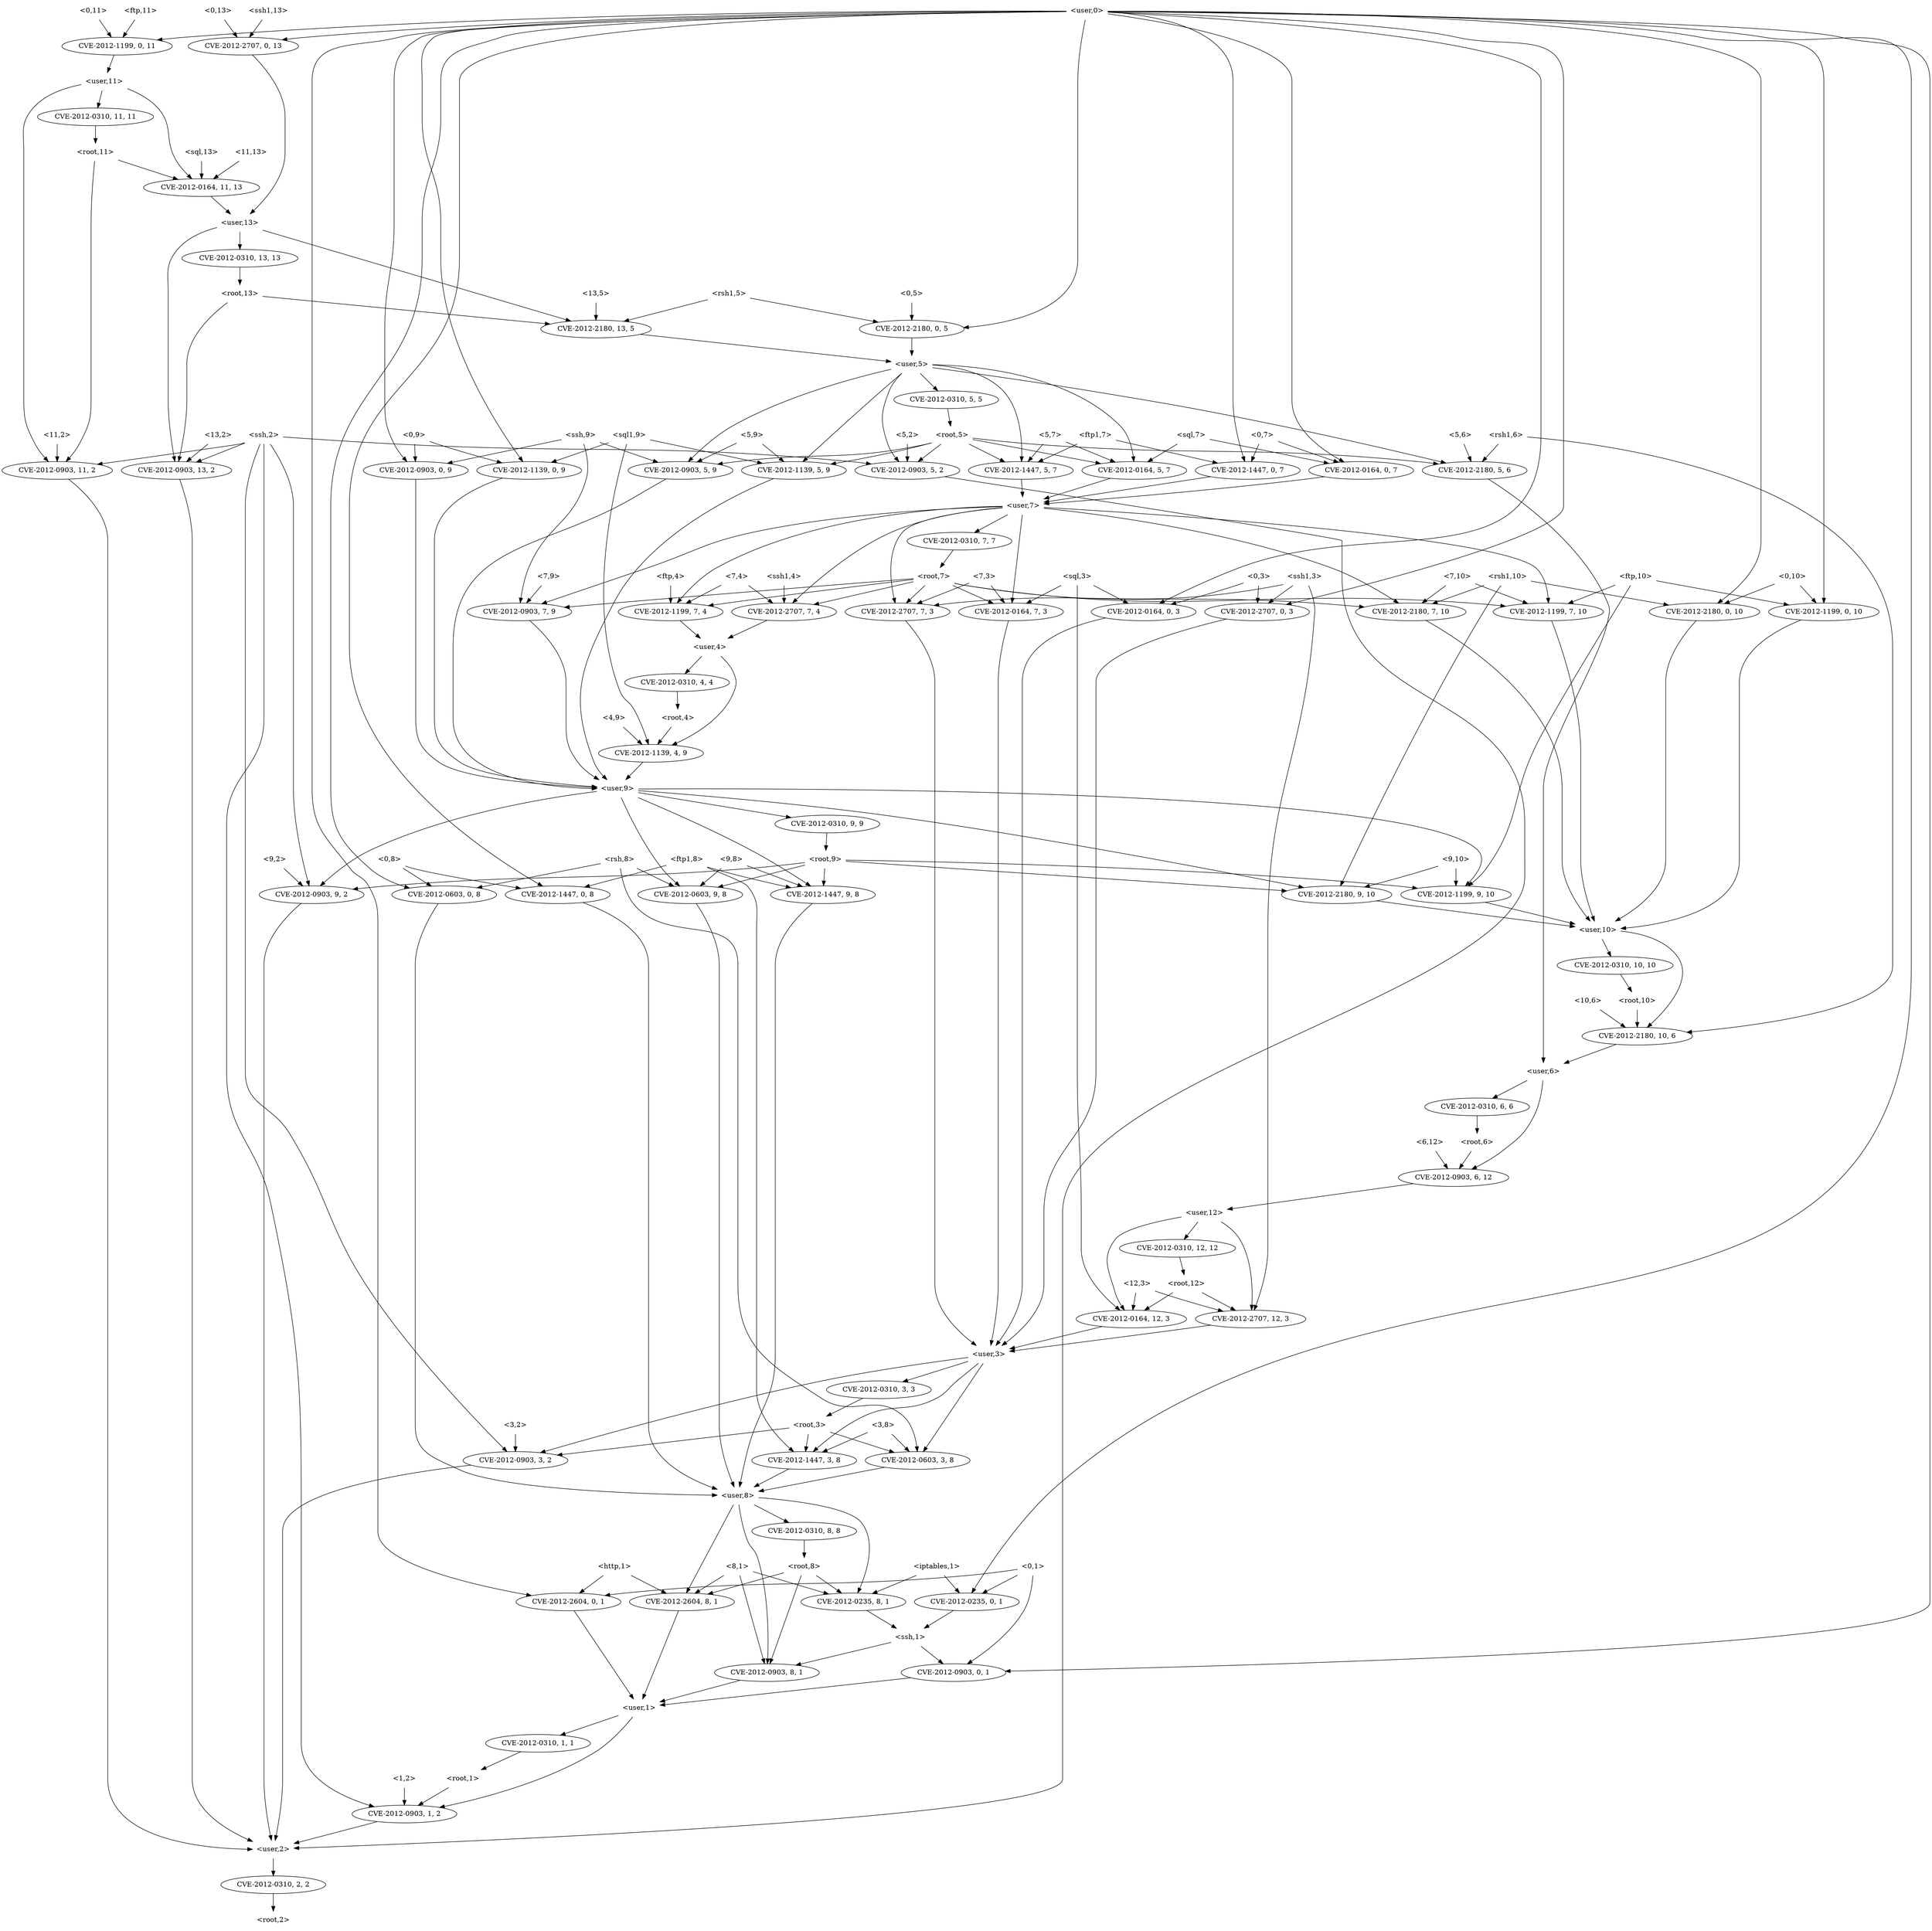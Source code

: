 strict digraph {
	graph [bb="0,0,3357,3924"];
	node [label="\N"];
	"<8,1>"	 [height=0.5,
		pos="984,738",
		shape=plaintext,
		width=0.75];
	"<v_iptables,8,1>"	 [height=0.5,
		label=<CVE-2012-0235, 8, 1>,
		pos="590,666",
		width=2.4499];
	"<8,1>" -> "<v_iptables,8,1>"	 [pos="e,654.19,678.4 956.92,732.19 897.32,721.6 753.06,695.97 664.21,680.18"];
	"<v_ssh,8,1>"	 [height=0.5,
		label=<CVE-2012-0903, 8, 1>,
		pos="747,522",
		width=2.4499];
	"<8,1>" -> "<v_ssh,8,1>"	 [pos="e,791.9,537.67 983.19,719.91 981.49,700.65 976.21,669.25 960,648 919.65,595.11 849.97,560.41 801.33,541.29"];
	"<v_http,8,1>"	 [height=0.5,
		label=<CVE-2012-2604, 8, 1>,
		pos="863,666",
		width=2.4499];
	"<8,1>" -> "<v_http,8,1>"	 [pos="e,890.9,683.14 956.85,721.29 939.96,711.52 918.03,698.84 899.62,688.19"];
	"<ssh,1>"	 [height=0.5,
		pos="522,594",
		shape=plaintext,
		width=0.84028];
	"<v_iptables,8,1>" -> "<ssh,1>"	 [pos="e,538.78,612.28 573.54,648.05 565.23,639.5 554.99,628.96 545.83,619.54"];
	"<user,1>"	 [height=0.5,
		pos="882,450",
		shape=plaintext,
		width=0.91667];
	"<v_ssh,8,1>" -> "<user,1>"	 [pos="e,849.13,468.04 777.63,505.12 796.12,495.53 819.92,483.19 840.13,472.71"];
	"<v_http,8,1>" -> "<user,1>"	 [pos="e,880.47,468.23 864.52,647.85 867.81,610.83 875.59,523.18 879.57,478.39"];
	"<v_ssh,7,9>"	 [height=0.5,
		label=<CVE-2012-0903, 7, 9>,
		pos="453,2682",
		width=2.4499];
	"<user,9>"	 [height=0.5,
		pos="464,2322",
		shape=plaintext,
		width=0.91667];
	"<v_ssh,7,9>" -> "<user,9>"	 [pos="e,462.62,2340 453.79,2664 454.96,2637.3 457,2584.1 457,2539 457,2539 457,2539 457,2465 457,2424.9 459.81,2378.6 461.87,2350.1"];
	"<v_ftp,9,10>"	 [height=0.5,
		label=<CVE-2012-1199, 9, 10>,
		pos="1544,2106",
		width=2.5686];
	"<user,9>" -> "<v_ftp,9,10>"	 [pos="e,1489.8,2120.7 497.28,2315.7 598.04,2299.5 908.59,2248.7 1164,2196 1275.6,2173 1404.6,2141.8 1480,2123.1"];
	"<v_ssh,9,2>"	 [height=0.5,
		label=<CVE-2012-0903, 9, 2>,
		pos="185,2106",
		width=2.4499];
	"<user,9>" -> "<v_ssh,9,2>"	 [pos="e,206.69,2123.6 441.64,2303.8 391.7,2265.5 271.1,2173 214.83,2129.9"];
	"<v_rsh,9,8>"	 [height=0.5,
		label=<CVE-2012-0603, 9, 8>,
		pos="560,2106",
		width=2.4499];
	"<user,9>" -> "<v_rsh,9,8>"	 [pos="e,552.4,2123.9 471.69,2303.8 488.45,2266.5 528.32,2177.6 548.24,2133.2"];
	"<v_ftp1,9,8>"	 [height=0.5,
		label=<CVE-2012-1447, 9, 8>,
		pos="755,2106",
		width=2.4499];
	"<user,9>" -> "<v_ftp1,9,8>"	 [pos="e,754.39,2124 497.05,2317.6 554.69,2310.9 670.31,2294.6 700,2268 738.65,2233.3 750.16,2170.3 753.57,2134.3"];
	"<v_rsh1,9,10>"	 [height=0.5,
		label=<CVE-2012-2180, 9, 10>,
		pos="1748,2106",
		width=2.5686];
	"<user,9>" -> "<v_rsh1,9,10>"	 [pos="e,1740.8,2124.2 497.01,2321.2 670.06,2321.6 1472.7,2316.7 1683,2196 1707.6,2181.9 1725.6,2154.2 1736.3,2133.4"];
	"<v_root,9,9>"	 [height=0.5,
		label=<CVE-2012-0310, 9, 9>,
		pos="603,2250",
		width=2.4499];
	"<user,9>" -> "<v_root,9,9>"	 [pos="e,571.41,2266.9 497.29,2304.2 516.8,2294.4 541.57,2281.9 562.24,2271.5"];
	"<11,13>"	 [height=0.5,
		pos="2375,3618",
		shape=plaintext,
		width=0.88889];
	"<v_sql,11,13>"	 [height=0.5,
		label=<CVE-2012-0164, 11, 13>,
		pos="2436,3546",
		width=2.7013];
	"<11,13>" -> "<v_sql,11,13>"	 [pos="e,2421.1,3564.1 2390.1,3599.7 2397.4,3591.3 2406.3,3581.1 2414.3,3571.9"];
	"<user,13>"	 [height=0.5,
		pos="2398,3474",
		shape=plaintext,
		width=1.0069];
	"<v_sql,11,13>" -> "<user,13>"	 [pos="e,2407.4,3492.3 2426.8,3528.1 2422.4,3520 2417.1,3510.2 2412.2,3501.2"];
	"<v_root,3,3>"	 [height=0.5,
		label=<CVE-2012-0310, 3, 3>,
		pos="1452,1098",
		width=2.4499];
	"<root,3>"	 [height=0.5,
		pos="1419,1026",
		shape=plaintext,
		width=0.89583];
	"<v_root,3,3>" -> "<root,3>"	 [pos="e,1427.1,1044.3 1444,1080.1 1440.3,1072.1 1435.7,1062.4 1431.5,1053.5"];
	"<v_ftp1,3,8>"	 [height=0.5,
		label=<CVE-2012-1447, 3, 8>,
		pos="1194,954",
		width=2.4499];
	"<root,3>" -> "<v_ftp1,3,8>"	 [pos="e,1240.4,969.45 1386.3,1014.8 1350.7,1003.7 1293.1,985.82 1250.2,972.48"];
	"<v_rsh,3,8>"	 [height=0.5,
		label=<CVE-2012-0603, 3, 8>,
		pos="1389,954",
		width=2.4499];
	"<root,3>" -> "<v_rsh,3,8>"	 [pos="e,1396.3,972.1 1411.6,1007.7 1408.2,999.81 1404.1,990.3 1400.4,981.55"];
	"<v_ssh,3,2>"	 [height=0.5,
		label=<CVE-2012-0903, 3, 2>,
		pos="3010,954",
		width=2.4499];
	"<root,3>" -> "<v_ssh,3,2>"	 [pos="e,2924.8,958.75 1451.5,1023.6 1641,1015.2 2605.5,972.8 2914.6,959.2"];
	"<ftp,11>"	 [height=0.5,
		pos="2792,3906",
		shape=plaintext,
		width=0.89583];
	"<v_ftp,0,11>"	 [height=0.5,
		label=<CVE-2012-1199, 0, 11>,
		pos="2753,3834",
		width=2.5686];
	"<ftp,11>" -> "<v_ftp,0,11>"	 [pos="e,2762.5,3852.1 2782.4,3887.7 2777.9,3879.6 2772.4,3869.9 2767.5,3861"];
	"<user,11>"	 [height=0.5,
		pos="2753,3762",
		shape=plaintext,
		width=1.0069];
	"<v_ftp,0,11>" -> "<user,11>"	 [pos="e,2753,3780.1 2753,3815.7 2753,3808 2753,3798.7 2753,3790.1"];
	"<ssh,1>" -> "<v_ssh,8,1>"	 [pos="e,700.77,537.38 552.34,583.56 587.81,572.53 647.22,554.04 691.1,540.39"];
	"<v_ssh,0,1>"	 [height=0.5,
		label=<CVE-2012-0903, 0, 1>,
		pos="236,522",
		width=2.4499];
	"<ssh,1>" -> "<v_ssh,0,1>"	 [pos="e,290.07,536.24 491.66,585.58 446.25,574.46 359.54,553.24 299.79,538.61"];
	"<root,1>"	 [height=0.5,
		pos="2253,306",
		shape=plaintext,
		width=0.89583];
	"<v_ssh,1,2>"	 [height=0.5,
		label=<CVE-2012-0903, 1, 2>,
		pos="2314,234",
		width=2.4499];
	"<root,1>" -> "<v_ssh,1,2>"	 [pos="e,2299.1,252.1 2268.1,287.7 2275.4,279.3 2284.3,269.07 2292.3,259.86"];
	"<user,2>"	 [height=0.5,
		pos="2903,162",
		shape=plaintext,
		width=0.91667];
	"<v_ssh,1,2>" -> "<user,2>"	 [pos="e,2869.7,166.96 2388,224.21 2512.4,209.42 2759.8,180.02 2859.7,168.15"];
	"<user,10>"	 [height=0.5,
		pos="1907,2034",
		shape=plaintext,
		width=1.0069];
	"<v_ftp,9,10>" -> "<user,10>"	 [pos="e,1870.5,2042 1607.2,2092.8 1679.5,2078.9 1796.2,2056.4 1860.6,2044"];
	"<v_ssh,9,2>" -> "<user,2>"	 [pos="e,2869.9,162.82 168.46,2088.3 145.56,2063.3 107,2013.6 107,1963 107,1963 107,1963 107,1025 107,858.93 0,833.07 0,667 0,667 0,667\
 0,305 0,155.18 2499.3,161.13 2859.9,162.77"];
	"<user,8>"	 [height=0.5,
		pos="871,882",
		shape=plaintext,
		width=0.91667];
	"<v_rsh,9,8>" -> "<user,8>"	 [pos="e,837.72,889.19 581.75,2088.3 610.62,2064.1 658,2016.3 658,1963 658,1963 658,1963 658,1025 658,944.17 765.51,906.52 827.77,891.49"];
	"<v_ftp1,9,8>" -> "<user,8>"	 [pos="e,854.29,900.19 762.89,2087.9 774.29,2061.7 794,2009.5 794,1963 794,1963 794,1963 794,1025 794,979.51 824.92,934.65 847.57,907.89"];
	"<v_rsh1,9,10>" -> "<user,10>"	 [pos="e,1870.6,2051 1783.7,2089.3 1806.7,2079.2 1836.7,2065.9 1861.4,2055.1"];
	"<root,9>"	 [height=0.5,
		pos="680,2178",
		shape=plaintext,
		width=0.89583];
	"<v_root,9,9>" -> "<root,9>"	 [pos="e,661.27,2196 621.64,2232.1 631.31,2223.3 643.28,2212.4 653.86,2202.8"];
	"<v_root,2,2>"	 [height=0.5,
		label=<CVE-2012-0310, 2, 2>,
		pos="2903,90",
		width=2.4499];
	"<user,2>" -> "<v_root,2,2>"	 [pos="e,2903,108.1 2903,143.7 2903,135.98 2903,126.71 2903,118.11"];
	"<v_ssh,0,9>"	 [height=0.5,
		label=<CVE-2012-0903, 0, 9>,
		pos="223,2970",
		width=2.4499];
	"<v_ssh,0,9>" -> "<user,9>"	 [pos="e,430.66,2322.6 215.31,2951.9 204.21,2925.6 185,2873.4 185,2827 185,2827 185,2827 185,2537 185,2459.3 193.85,2426.3 253,2376 300.33\
,2335.7 373.99,2325.3 420.58,2323"];
	"<user,1>" -> "<v_ssh,1,2>"	 [pos="e,2315.6,252.02 915.05,448.37 1117.7,444.2 2186.8,417.86 2294,324 2311.3,308.88 2315.4,282.35 2315.7,262.18"];
	"<v_root,1,1>"	 [height=0.5,
		label=<CVE-2012-0310, 1, 1>,
		pos="1327,378",
		width=2.4499];
	"<user,1>" -> "<v_root,1,1>"	 [pos="e,1259.2,389.66 915.08,443.8 985.29,432.75 1150.8,406.72 1249.3,391.22"];
	"<v_root,1,1>" -> "<root,1>"	 [pos="e,2220.3,321.4 1414.6,375.35 1603.1,371.23 2043.1,358.38 2210.4,323.56"];
	"<v_sql1,5,9>"	 [height=0.5,
		label=<CVE-2012-1139, 5, 9>,
		pos="882,2970",
		width=2.4499];
	"<v_sql1,5,9>" -> "<user,9>"	 [pos="e,432.61,2340.1 813.66,2958.6 671.34,2936.2 353.78,2882.4 323,2844 313,2831.5 322.58,2824 323,2808 326.11,2688.3 337,2658.7 337,\
2539 337,2539 337,2539 337,2465 337,2412 386.71,2369.8 423.93,2345.5"];
	"<v_ftp,7,10>"	 [height=0.5,
		label=<CVE-2012-1199, 7, 10>,
		pos="1582,2682",
		width=2.5686];
	"<v_ftp,7,10>" -> "<user,10>"	 [pos="e,1899.3,2052.1 1604,2664.5 1671.2,2612.1 1869,2441.7 1869,2251 1869,2251 1869,2251 1869,2177 1869,2135.6 1884.2,2089.7 1895.4,2061.6"];
	"<v_rsh1,10,6>"	 [height=0.5,
		label=<CVE-2012-2180, 10, 6>,
		pos="2000,1818",
		width=2.5686];
	"<user,10>" -> "<v_rsh1,10,6>"	 [pos="e,2007.5,1836.1 1943.5,2025.2 1967.8,2018 1997.9,2004.4 2013,1980 2038.5,1938.7 2023.6,1879.7 2011.2,1845.7"];
	"<v_root,10,10>"	 [height=0.5,
		label=<CVE-2012-0310, 10, 10>,
		pos="1907,1962",
		width=2.7013];
	"<user,10>" -> "<v_root,10,10>"	 [pos="e,1907,1980.1 1907,2015.7 1907,2008 1907,1998.7 1907,1990.1"];
	"<9,10>"	 [height=0.5,
		pos="1646,2178",
		shape=plaintext,
		width=0.78472];
	"<9,10>" -> "<v_rsh1,9,10>"	 [pos="e,1724,2123.5 1671,2159.9 1684.3,2150.7 1701,2139.3 1715.4,2129.4"];
	"<9,10>" -> "<v_ftp,9,10>"	 [pos="e,1568,2123.5 1621,2159.9 1607.7,2150.7 1591,2139.3 1576.6,2129.4"];
	"<0,11>"	 [height=0.5,
		pos="2713,3906",
		shape=plaintext,
		width=0.78472];
	"<0,11>" -> "<v_ftp,0,11>"	 [pos="e,2743.2,3852.1 2722.9,3887.7 2727.5,3879.6 2733.1,3869.9 2738.2,3861"];
	"<root,10>"	 [height=0.5,
		pos="1968,1890",
		shape=plaintext,
		width=1];
	"<v_root,10,10>" -> "<root,10>"	 [pos="e,1952.9,1908.3 1921.8,1944.1 1929.1,1935.6 1938.2,1925.2 1946.4,1915.8"];
	"<root,10>" -> "<v_rsh1,10,6>"	 [pos="e,1992.2,1836.1 1975.9,1871.7 1979.6,1863.7 1984,1854.1 1988,1845.3"];
	"<ftp,10>"	 [height=0.5,
		pos="1703,2754",
		shape=plaintext,
		width=0.89583];
	"<v_ftp,0,10>"	 [height=0.5,
		label=<CVE-2012-1199, 0, 10>,
		pos="2066,2682",
		width=2.5686];
	"<ftp,10>" -> "<v_ftp,0,10>"	 [pos="e,2002.6,2695.2 1735.5,2746.7 1793.1,2735.6 1914.3,2712.3 1992.8,2697.1"];
	"<ftp,10>" -> "<v_ftp,9,10>"	 [pos="e,1555.4,2124.2 1703,2736 1703,2709.3 1703,2656.1 1703,2611 1703,2611 1703,2611 1703,2537 1703,2374.7 1602.1,2198 1561,2132.9"];
	"<ftp,10>" -> "<v_ftp,7,10>"	 [pos="e,1610,2699.2 1673.4,2735.9 1657,2726.4 1636.3,2714.4 1618.9,2704.3"];
	"<v_ftp,0,10>" -> "<user,10>"	 [pos="e,1935.3,2052 2057.7,2664 2045.7,2637.8 2025,2585.7 2025,2539 2025,2539 2025,2539 2025,2177 2025,2125.4 1978.4,2082.6 1943.8,2057.9"];
	"<user,6>"	 [height=0.5,
		pos="2000,1746",
		shape=plaintext,
		width=0.91667];
	"<v_rsh1,10,6>" -> "<user,6>"	 [pos="e,2000,1764.1 2000,1799.7 2000,1792 2000,1782.7 2000,1774.1"];
	"<root,2>"	 [height=0.5,
		pos="2903,18",
		shape=plaintext,
		width=0.89583];
	"<v_root,13,13>"	 [height=0.5,
		label=<CVE-2012-0310, 13, 13>,
		pos="2398,3402",
		width=2.7013];
	"<root,13>"	 [height=0.5,
		pos="2398,3330",
		shape=plaintext,
		width=1];
	"<v_root,13,13>" -> "<root,13>"	 [pos="e,2398,3348.1 2398,3383.7 2398,3376 2398,3366.7 2398,3358.1"];
	"<v_ssh,13,2>"	 [height=0.5,
		label=<CVE-2012-0903, 13, 2>,
		pos="3061,2970",
		width=2.5686];
	"<root,13>" -> "<v_ssh,13,2>"	 [pos="e,2991.8,2982 2422.7,3311.9 2482.7,3270 2641.1,3158.6 2769,3060 2789,3044.6 2790.2,3034.9 2813,3024 2842.4,3009.9 2920.9,2994.3 \
2981.8,2983.7"];
	"<v_rsh1,13,5>"	 [height=0.5,
		label=<CVE-2012-2180, 13, 5>,
		pos="2075,3258",
		width=2.5686];
	"<root,13>" -> "<v_rsh1,13,5>"	 [pos="e,2134.4,3271.9 2361.9,3321.2 2309.4,3309.8 2211.2,3288.5 2144.4,3274"];
	"<user,8>" -> "<v_http,8,1>"	 [pos="e,872.32,684.16 889.6,863.76 898.53,854.2 908.29,841.53 913,828 918.26,812.89 916.03,807.71 913,792 906.13,756.34 889.18,717.92 \
876.92,693.23"];
	"<user,8>" -> "<v_iptables,8,1>"	 [pos="e,595.36,683.98 837.98,878.84 798.21,874.72 731.14,862.75 686,828 640.47,792.95 612.08,729.66 598.84,693.76"];
	"<v_root,8,8>"	 [height=0.5,
		label=<CVE-2012-0310, 8, 8>,
		pos="816,810",
		width=2.4499];
	"<user,8>" -> "<v_root,8,8>"	 [pos="e,829.44,828.1 857.4,863.7 850.88,855.39 842.93,845.28 835.75,836.14"];
	"<user,8>" -> "<v_ssh,8,1>"	 [pos="e,738.35,540.19 837.81,879.98 801.8,876.88 745.87,865.82 719,828 658,742.12 708.18,606.51 733.99,549.56"];
	"<root,8>"	 [height=0.5,
		pos="788,738",
		shape=plaintext,
		width=0.89583];
	"<v_root,8,8>" -> "<root,8>"	 [pos="e,794.84,756.1 809.08,791.7 805.93,783.81 802.12,774.3 798.62,765.55"];
	"<v_ftp1,3,8>" -> "<user,8>"	 [pos="e,904.43,890.24 1135.9,940.4 1072.1,926.59 971.34,904.75 914.23,892.37"];
	"<ssh,9>"	 [height=0.5,
		pos="534,3042",
		shape=plaintext,
		width=0.84028];
	"<ssh,9>" -> "<v_ssh,7,9>"	 [pos="e,437.77,2699.8 531.84,3023.9 529.2,3005.6 523.94,2976.2 515,2952 483.39,2866.6 439.47,2860.3 417,2772 413.05,2756.5 412.3,2751.3\
 417,2736 420.06,2726.1 425.68,2716.3 431.6,2707.9"];
	"<v_ssh,5,9>"	 [height=0.5,
		label=<CVE-2012-0903, 5, 9>,
		pos="650,2970",
		width=2.4499];
	"<ssh,9>" -> "<v_ssh,5,9>"	 [pos="e,623.11,2987.2 562.38,3023.9 578,3014.5 597.53,3002.7 614.2,2992.6"];
	"<ssh,9>" -> "<v_ssh,0,9>"	 [pos="e,280.01,2983.8 503.61,3034.2 454.4,3023.1 356.11,3001 289.93,2986.1"];
	"<v_ssh,5,9>" -> "<user,9>"	 [pos="e,430.84,2326.3 590.89,2956.5 498.11,2935.8 324.77,2891.6 285,2844 258.74,2812.6 261,2796 261,2755 261,2755 261,2755 261,2681 261\
,2542.7 233.26,2481.3 323,2376 347.49,2347.3 389.21,2334.1 420.93,2328.1"];
	"<user,0>"	 [height=0.5,
		pos="1285,3906",
		shape=plaintext,
		width=0.91667];
	"<user,0>" -> "<v_ssh,0,9>"	 [pos="e,237.85,2988 1252,3903.8 1079.9,3897.3 293,3862.2 293,3763 293,3763 293,3763 293,3113 293,3068.4 264.82,3023.2 244.22,2996.2"];
	"<user,0>" -> "<v_ftp,0,11>"	 [pos="e,2688.3,3846.9 1318.1,3905.2 1470.6,3906 2120.6,3905.8 2650,3852 2659.1,3851.1 2668.7,3849.8 2678.1,3848.5"];
	"<user,0>" -> "<v_ftp,0,10>"	 [pos="e,2074,2700.4 1318.3,3903.4 1482.3,3895.1 2197,3853.8 2197,3763 2197,3763 2197,3763 2197,3185 2197,2997.9 2110.7,2783.9 2078.2,2709.9"];
	"<v_sql,0,7>"	 [height=0.5,
		label=<CVE-2012-0164, 0, 7>,
		pos="1383,2970",
		width=2.4499];
	"<user,0>" -> "<v_sql,0,7>"	 [pos="e,1383,2988 1307.2,3887.9 1336.2,3863.6 1383,3816 1383,3763 1383,3763 1383,3763 1383,3113 1383,3073 1383,3026.7 1383,2998.1"];
	"<v_rsh,0,8>"	 [height=0.5,
		label=<CVE-2012-0603, 0, 8>,
		pos="1182,2106",
		width=2.4499];
	"<user,0>" -> "<v_rsh,0,8>"	 [pos="e,1178.7,2124.1 1251.7,3898.8 1191.8,3885.5 1072,3848.3 1072,3763 1072,3763 1072,3763 1072,2825 1072,2752.9 1044.6,2735.6 1053,2664\
 1077.8,2451.7 1118.1,2404.8 1164,2196 1168.5,2175.3 1173.3,2151.9 1176.7,2134.3"];
	"<v_rsh1,0,5>"	 [height=0.5,
		label=<CVE-2012-2180, 0, 5>,
		pos="1874,3258",
		width=2.4499];
	"<user,0>" -> "<v_rsh1,0,5>"	 [pos="e,1801.6,3268.3 1318,3905.8 1402.6,3905.8 1620,3893.3 1620,3763 1620,3763 1620,3763 1620,3401 1620,3320.9 1717.5,3285.5 1791.7,3270.2"];
	"<v_ftp1,0,7>"	 [height=0.5,
		label=<CVE-2012-1447, 0, 7>,
		pos="1188,2970",
		width=2.4499];
	"<user,0>" -> "<v_ftp1,0,7>"	 [pos="e,1188,2988 1263,3887.9 1234.4,3863.5 1188,3815.8 1188,3763 1188,3763 1188,3763 1188,3113 1188,3073 1188,3026.7 1188,2998.1"];
	"<v_iptables,0,1>"	 [height=0.5,
		label=<CVE-2012-0235, 0, 1>,
		pos="200,666",
		width=2.4499];
	"<user,0>" -> "<v_iptables,0,1>"	 [pos="e,188.83,684.06 1251.8,3904.6 1078.8,3902.3 286.28,3889.7 184,3852 123.36,3829.6 69,3827.6 69,3763 69,3763 69,3763 69,1025 69,893.34\
 148.1,750.13 183.37,692.82"];
	"<v_rsh1,0,10>"	 [height=0.5,
		label=<CVE-2012-2180, 0, 10>,
		pos="2270,2682",
		width=2.5686];
	"<user,0>" -> "<v_rsh1,0,10>"	 [pos="e,2267.6,2700.2 1318,3904 1443.6,3900 1890.6,3883.8 2029,3852 2126.2,3829.7 2235,3862.7 2235,3763 2235,3763 2235,3763 2235,3113 \
2235,2960.5 2257.2,2778.5 2266.2,2710.4"];
	"<v_ftp1,0,8>"	 [height=0.5,
		label=<CVE-2012-1447, 0, 8>,
		pos="987,2106",
		width=2.4499];
	"<user,0>" -> "<v_ftp1,0,8>"	 [pos="e,988.78,2124 1251.8,3900.6 1155.8,3886.7 884,3840.8 884,3763 884,3763 884,3763 884,3185 884,3087.8 952.39,3081.5 979,2988 998.7\
,2918.8 996,2899 996,2827 996,2827 996,2827 996,2249 996,2208.9 992.38,2162.6 989.74,2134"];
	"<v_sql1,0,9>"	 [height=0.5,
		label=<CVE-2012-1139, 0, 9>,
		pos="418,2970",
		width=2.4499];
	"<user,0>" -> "<v_sql1,0,9>"	 [pos="e,429.6,2988.1 1252,3902.8 1099.8,3892.1 474,3843.4 474,3763 474,3763 474,3763 474,3113 474,3069.9 451.4,3024.3 434.92,2996.7"];
	"<v_sql,0,3>"	 [height=0.5,
		label=<CVE-2012-0164, 0, 3>,
		pos="2583,2682",
		width=2.4499];
	"<user,0>" -> "<v_sql,0,3>"	 [pos="e,2578.5,2700.4 1318.2,3905 1455.7,3904.7 1980,3900.5 2137,3852 2377.9,3777.6 2561,3727.2 2561,3475 2561,3475 2561,3475 2561,2825\
 2561,2784.7 2569.7,2738.8 2576.2,2710.4"];
	"<v_ssh1,0,3>"	 [height=0.5,
		label=<CVE-2012-2707, 0, 3>,
		pos="2778,2682",
		width=2.4499];
	"<user,0>" -> "<v_ssh1,0,3>"	 [pos="e,2762.4,2699.7 1318.3,3904.4 1462.3,3901.8 2032.1,3889.2 2207,3852 2443.4,3801.7 2599,3716.7 2599,3475 2599,3475 2599,3475 2599\
,3041 2599,2902.5 2707.5,2762.7 2755.5,2707.5"];
	"<v_http,0,1>"	 [height=0.5,
		label=<CVE-2012-2604, 0, 1>,
		pos="395,666",
		width=2.4499];
	"<user,0>" -> "<v_http,0,1>"	 [pos="e,374.14,683.86 1252,3904.6 1061,3901.7 107,3881.6 107,3763 107,3763 107,3763 107,3041 107,2912.7 147,2883.3 147,2755 147,2755 147\
,2755 147,2465 147,2262 301,2238 301,2035 301,2035 301,2035 301,809 301,760.9 338.97,716.58 366.65,690.67"];
	"<user,0>" -> "<v_ssh,0,1>"	 [pos="e,189.41,537.32 1251.7,3905.3 1069.2,3906.7 194.67,3910.1 91,3852 49.389,3828.7 31,3810.7 31,3763 31,3763 31,3763 31,1025 31,888.95\
 23.126,851.76 57,720 65.719,686.08 74.055,679.67 89,648 104.27,615.64 99.473,601.07 125,576 140.39,560.89 160.9,549.46 180.11,541.15"];
	"<v_ssh1,0,13>"	 [height=0.5,
		label=<CVE-2012-2707, 0, 13>,
		pos="2549,3834",
		width=2.5686];
	"<user,0>" -> "<v_ssh1,0,13>"	 [pos="e,2482.9,3846.7 1318.2,3904.8 1456.4,3903.9 1998.9,3897.2 2442,3852 2452.1,3851 2462.6,3849.6 2473,3848.1"];
	"<user,7>"	 [height=0.5,
		pos="1323,2898",
		shape=plaintext,
		width=0.91667];
	"<v_sql,0,7>" -> "<user,7>"	 [pos="e,1337.8,2916.3 1368.5,2952.1 1361.3,2943.7 1352.5,2933.4 1344.5,2924.1"];
	"<v_rsh,0,8>" -> "<user,8>"	 [pos="e,887.49,900.23 1115.6,2094.1 1046.1,2078.5 947,2042.2 947,1963 947,1963 947,1963 947,1025 947,979.64 916.48,934.75 894.12,907.95"];
	"<user,5>"	 [height=0.5,
		pos="1874,3186",
		shape=plaintext,
		width=0.91667];
	"<v_rsh1,0,5>" -> "<user,5>"	 [pos="e,1874,3204.1 1874,3239.7 1874,3232 1874,3222.7 1874,3214.1"];
	"<v_ftp1,0,7>" -> "<user,7>"	 [pos="e,1290.1,2916 1218.6,2953.1 1237.1,2943.5 1260.9,2931.2 1281.1,2920.7"];
	"<v_iptables,0,1>" -> "<ssh,1>"	 [pos="e,491.69,601.59 257.94,652.4 322.54,638.36 425.34,616.01 481.73,603.76"];
	"<v_rsh1,0,10>" -> "<user,10>"	 [pos="e,1943.3,2038.2 2246.7,2664.4 2216,2640.5 2166,2593.2 2166,2539 2166,2539 2166,2539 2166,2177 2166,2081.1 2027.9,2049.6 1953.4,2039.5"];
	"<v_ftp1,0,8>" -> "<user,8>"	 [pos="e,878.69,900.09 965.29,2088.5 954.15,2078.9 941.22,2066.1 933,2052 912.32,2016.6 909,2004 909,1963 909,1963 909,1963 909,1025 909\
,983.63 893.77,937.72 882.59,909.61"];
	"<v_sql1,0,9>" -> "<user,9>"	 [pos="e,430.68,2323.5 365.74,2955.5 307.98,2937 223,2897.8 223,2827 223,2827 223,2827 223,2609 223,2501.8 210.29,2452.8 285,2376 320.55\
,2339.5 380,2327.8 420.55,2324.3"];
	"<user,3>"	 [height=0.5,
		pos="1568,1170",
		shape=plaintext,
		width=0.91667];
	"<v_sql,0,3>" -> "<user,3>"	 [pos="e,1601,1172.2 2575.1,2663.9 2563.7,2637.7 2544,2585.5 2544,2539 2544,2539 2544,2539 2544,1313 2544,1217.3 1799.9,1180.5 1611.1,1172.7"];
	"<v_ssh1,0,3>" -> "<user,3>"	 [pos="e,1601.3,1171.7 2756.3,2664.3 2727.4,2640.1 2680,2592.3 2680,2539 2680,2539 2680,2539 2680,1313 2680,1203.2 1816.6,1176.7 1611.4\
,1171.9"];
	"<v_http,0,1>" -> "<user,1>"	 [pos="e,848.83,454.69 408.16,647.96 423.95,628.44 452.06,596.52 482,576 595.92,497.92 760.82,466.91 838.47,456.09"];
	"<v_ssh,0,1>" -> "<user,1>"	 [pos="e,848.76,454.6 312,512.76 448.38,497.99 730.46,467.42 838.55,455.71"];
	"<v_ssh1,0,13>" -> "<user,13>"	 [pos="e,2364.6,3492.1 2520.2,3816.9 2471.6,3787.9 2374.7,3722 2334,3636 2313.4,3592.6 2308.9,3571.2 2330,3528 2335.8,3516.1 2345.7,3506.1\
 2356.2,3498.1"];
	"<ssh1,13>"	 [height=0.5,
		pos="2589,3906",
		shape=plaintext,
		width=1.0278];
	"<ssh1,13>" -> "<v_ssh1,0,13>"	 [pos="e,2558.8,3852.1 2579.1,3887.7 2574.5,3879.6 2568.9,3869.9 2563.8,3861"];
	"<0,10>"	 [height=0.5,
		pos="2200,2754",
		shape=plaintext,
		width=0.78472];
	"<0,10>" -> "<v_ftp,0,10>"	 [pos="e,2096.7,2699 2171.6,2738.2 2152.4,2728.2 2126.9,2714.8 2105.8,2703.8"];
	"<0,10>" -> "<v_rsh1,0,10>"	 [pos="e,2252.9,2700.1 2217.3,2735.7 2225.9,2727.1 2236.3,2716.7 2245.7,2707.3"];
	"<v_root,12,12>"	 [height=0.5,
		label=<CVE-2012-0310, 12, 12>,
		pos="1693,1386",
		width=2.7013];
	"<root,12>"	 [height=0.5,
		pos="1678,1314",
		shape=plaintext,
		width=1];
	"<v_root,12,12>" -> "<root,12>"	 [pos="e,1681.7,1332.1 1689.3,1367.7 1687.6,1360 1685.7,1350.7 1683.8,1342.1"];
	"<v_sql,12,3>"	 [height=0.5,
		label=<CVE-2012-0164, 12, 3>,
		pos="1568,1242",
		width=2.5686];
	"<root,12>" -> "<v_sql,12,3>"	 [pos="e,1593.9,1259.5 1651.1,1295.9 1636.5,1286.6 1618.4,1275 1602.7,1265.1"];
	"<v_ssh1,12,3>"	 [height=0.5,
		label=<CVE-2012-2707, 12, 3>,
		pos="1772,1242",
		width=2.5686];
	"<root,12>" -> "<v_ssh1,12,3>"	 [pos="e,1749.7,1259.6 1701.2,1295.7 1713.4,1286.7 1728.4,1275.5 1741.4,1265.8"];
	"<0,7>"	 [height=0.5,
		pos="1244,3042",
		shape=plaintext,
		width=0.75];
	"<0,7>" -> "<v_sql,0,7>"	 [pos="e,1351.6,2986.8 1271.1,3027.3 1291.4,3017.1 1319.5,3003 1342.4,2991.4"];
	"<0,7>" -> "<v_ftp1,0,7>"	 [pos="e,1201.7,2988.1 1230.2,3023.7 1223.5,3015.4 1215.4,3005.3 1208.1,2996.1"];
	"<v_ssh,13,2>" -> "<user,2>"	 [pos="e,2936.4,168.38 3074.8,2951.8 3093.9,2926.2 3126,2875.8 3126,2827 3126,2827 3126,2827 3126,305 3126,220.7 3011.2,184.27 2946.3,170.41"];
	"<v_rsh1,13,5>" -> "<user,5>"	 [pos="e,1907.1,3198.5 2031.9,3242 1997.9,3230.1 1950.7,3213.7 1916.7,3201.9"];
	"<v_ssh,6,12>"	 [height=0.5,
		label=<CVE-2012-0903, 6, 12>,
		pos="1904,1530",
		width=2.5686];
	"<user,6>" -> "<v_ssh,6,12>"	 [pos="e,1938.7,1546.9 2002.2,1727.6 2005.3,1696.3 2007.6,1629.8 1980,1584 1972.2,1571 1959.8,1560.4 1947.3,1552.2"];
	"<v_root,6,6>"	 [height=0.5,
		label=<CVE-2012-0310, 6, 6>,
		pos="1874,1674",
		width=2.4499];
	"<user,6>" -> "<v_root,6,6>"	 [pos="e,1903.2,1691.2 1969.2,1727.9 1952,1718.3 1930.4,1706.3 1912.1,1696.2"];
	"<v_rsh,3,8>" -> "<user,8>"	 [pos="e,904.01,886.64 1325.3,941.51 1313.9,939.58 1302.1,937.66 1291,936 1153.7,915.44 990.4,896.37 914.18,887.78"];
	"<v_ssh,3,2>" -> "<user,2>"	 [pos="e,2917.4,180.11 3002.1,935.93 2990.7,909.67 2971,857.53 2971,811 2971,811 2971,811 2971,305 2971,260.6 2943.6,215.38 2923.6,188.25"];
	"<0,1>"	 [height=0.5,
		pos="93,738",
		shape=plaintext,
		width=0.75];
	"<0,1>" -> "<v_http,0,1>"	 [pos="e,339.14,679.95 120.07,730.73 166.82,719.89 263.96,697.37 329.34,682.22"];
	"<0,1>" -> "<v_ssh,0,1>"	 [pos="e,209.5,539.35 91.539,719.95 90.681,701.28 91.515,670.94 103,648 125.11,603.84 169.59,567.12 201.01,545.15"];
	"<0,1>" -> "<v_iptables,0,1>"	 [pos="e,174.83,683.47 119.18,719.88 133.35,710.61 151.01,699.05 166.21,689.1"];
	"<http,1>"	 [height=0.5,
		pos="480,738",
		shape=plaintext,
		width=0.89583];
	"<http,1>" -> "<v_http,0,1>"	 [pos="e,415.18,683.62 458.99,719.7 448.12,710.75 434.72,699.71 422.99,690.05"];
	"<http,1>" -> "<v_http,8,1>"	 [pos="e,799.56,678.59 512.32,731.09 573.15,719.97 706.02,695.69 789.62,680.41"];
	"<v_ssh,11,2>"	 [height=0.5,
		label=<CVE-2012-0903, 11, 2>,
		pos="3265,2970",
		width=2.5686];
	"<user,11>" -> "<v_ssh,11,2>"	 [pos="e,3265,2988 2789.4,3758.8 2906.4,3750.7 3265,3717.8 3265,3619 3265,3619 3265,3619 3265,3113 3265,3073 3265,3026.7 3265,2998.1"];
	"<user,11>" -> "<v_sql,11,13>"	 [pos="e,2456.9,3563.8 2716.3,3744.7 2695.4,3735 2669.2,3721.8 2647,3708 2610.2,3685.1 2513.6,3608.9 2464.9,3570.1"];
	"<v_root,11,11>"	 [height=0.5,
		label=<CVE-2012-0310, 11, 11>,
		pos="2753,3690",
		width=2.7013];
	"<user,11>" -> "<v_root,11,11>"	 [pos="e,2753,3708.1 2753,3743.7 2753,3736 2753,3726.7 2753,3718.1"];
	"<v_ssh,11,2>" -> "<user,2>"	 [pos="e,2936.1,163.64 3252.4,2952.1 3234.5,2926.4 3204,2875.6 3204,2827 3204,2827 3204,2827 3204,305 3204,192.38 3029.5,168.94 2946.2,\
164.16"];
	"<root,11>"	 [height=0.5,
		pos="2753,3618",
		shape=plaintext,
		width=1];
	"<v_root,11,11>" -> "<root,11>"	 [pos="e,2753,3636.1 2753,3671.7 2753,3664 2753,3654.7 2753,3646.1"];
	"<5,7>"	 [height=0.5,
		pos="1695,3042",
		shape=plaintext,
		width=0.75];
	"<v_ftp1,5,7>"	 [height=0.5,
		label=<CVE-2012-1447, 5, 7>,
		pos="1578,2970",
		width=2.4499];
	"<5,7>" -> "<v_ftp1,5,7>"	 [pos="e,1605,2987.1 1667.9,3024.8 1651.8,3015.1 1631.2,3002.8 1613.8,2992.4"];
	"<v_sql,5,7>"	 [height=0.5,
		label=<CVE-2012-0164, 5, 7>,
		pos="1773,2970",
		width=2.4499];
	"<5,7>" -> "<v_sql,5,7>"	 [pos="e,1754.5,2987.6 1714.3,3023.7 1724.2,3014.8 1736.3,3003.9 1747,2994.3"];
	"<v_ftp1,5,7>" -> "<user,7>"	 [pos="e,1356.2,2908.1 1527.6,2955.2 1480.4,2942.2 1410.5,2923 1365.9,2910.8"];
	"<v_sql,5,7>" -> "<user,7>"	 [pos="e,1356,2903.7 1708.7,2957.6 1697.5,2955.7 1685.9,2953.8 1675,2952 1563.8,2934 1432.5,2914.8 1366.1,2905.2"];
	"<13,2>"	 [height=0.5,
		pos="3061,3042",
		shape=plaintext,
		width=0.78472];
	"<13,2>" -> "<v_ssh,13,2>"	 [pos="e,3061,2988.1 3061,3023.7 3061,3016 3061,3006.7 3061,2998.1"];
	"<iptables,1>"	 [height=0.5,
		pos="221,738",
		shape=plaintext,
		width=1.1944];
	"<iptables,1>" -> "<v_iptables,8,1>"	 [pos="e,527.89,678.78 264.05,728.83 326.37,717.01 442.49,694.98 517.98,680.66"];
	"<iptables,1>" -> "<v_iptables,0,1>"	 [pos="e,205.13,684.1 215.81,719.7 213.47,711.9 210.65,702.51 208.05,693.83"];
	"<sql,3>"	 [height=0.5,
		pos="1461,2754",
		shape=plaintext,
		width=0.8125];
	"<sql,3>" -> "<v_sql,0,3>"	 [pos="e,2503.8,2690 1490.5,2747.2 1511.2,2743.4 1539.7,2738.6 1565,2736 1921.7,2699 2013.1,2722.3 2371,2700 2411.3,2697.5 2455.9,2694 \
2493.8,2690.9"];
	"<sql,3>" -> "<v_sql,12,3>"	 [pos="e,1532.5,1258.7 1457.9,2735.9 1448.8,2684.6 1423,2526.9 1423,2395 1423,2395 1423,2395 1423,1385 1423,1328 1480.8,1286.4 1523.4,1263.4"];
	"<v_sql,7,3>"	 [height=0.5,
		label=<CVE-2012-0164, 7, 3>,
		pos="1150,2682",
		width=2.4499];
	"<sql,3>" -> "<v_sql,7,3>"	 [pos="e,1206.9,2695.8 1431.7,2746.4 1382.9,2735.4 1283.6,2713.1 1216.9,2698.1"];
	"<v_sql,12,3>" -> "<user,3>"	 [pos="e,1568,1188.1 1568,1223.7 1568,1216 1568,1206.7 1568,1198.1"];
	"<v_sql,7,3>" -> "<user,3>"	 [pos="e,1534.8,1175.9 1200.4,2667.2 1256.7,2648.4 1340,2608.8 1340,2539 1340,2539 1340,2539 1340,1313 1340,1226.9 1458.6,1191.1 1524.7\
,1177.9"];
	"<user,3>" -> "<v_ftp1,3,8>"	 [pos="e,1199.7,972.04 1535,1166 1469.1,1158.3 1320.6,1131.5 1240,1044 1223.3,1025.9 1211,1000.6 1203.4,981.6"];
	"<user,3>" -> "<v_rsh,3,8>"	 [pos="e,1421.1,970.91 1567.7,1151.7 1566.6,1132.8 1562.6,1102.2 1549,1080 1520.3,1033.2 1467.3,997.06 1430.1,975.95"];
	"<user,3>" -> "<v_ssh,3,2>"	 [pos="e,2940.9,965.26 1601.2,1164.1 1783,1137.1 2660.8,1006.8 2930.8,966.76"];
	"<user,3>" -> "<v_root,3,3>"	 [pos="e,1478.9,1115.2 1539.6,1151.9 1524,1142.5 1504.5,1130.7 1487.8,1120.6"];
	"<root,8>" -> "<v_http,8,1>"	 [pos="e,844.93,683.86 806.54,719.7 815.87,710.99 827.33,700.29 837.48,690.82"];
	"<root,8>" -> "<v_iptables,8,1>"	 [pos="e,632.26,681.94 755.75,725.6 725,714.73 678.16,698.17 642.12,685.42"];
	"<root,8>" -> "<v_ssh,8,1>"	 [pos="e,747.48,540.21 779.42,719.75 774.72,709.59 769.22,696.34 766,684 753.99,638 749.56,582.62 747.93,550.25"];
	"<root,9>" -> "<v_ftp1,9,8>"	 [pos="e,736.93,2123.9 698.54,2159.7 707.87,2151 719.33,2140.3 729.48,2130.8"];
	"<root,9>" -> "<v_rsh1,9,10>"	 [pos="e,1683.3,2118.9 712.49,2172.6 742.63,2168.7 788.77,2163.2 829,2160 1190.9,2131.4 1283.9,2161.6 1645,2124 1654.1,2123 1663.7,2121.8\
 1673.1,2120.4"];
	"<root,9>" -> "<v_ftp,9,10>"	 [pos="e,1457.2,2112.3 712.52,2172.9 742.67,2169.2 788.82,2163.8 829,2160 1049.8,2139.2 1309.6,2121.7 1447.1,2113"];
	"<root,9>" -> "<v_ssh,9,2>"	 [pos="e,264.13,2114.1 647.4,2168.3 635.67,2165.3 622.3,2162.3 610,2160 494.8,2138.9 360.46,2123.7 274.15,2115.1"];
	"<root,9>" -> "<v_rsh,9,8>"	 [pos="e,587.82,2123.2 650.64,2159.9 634.34,2150.4 613.9,2138.4 596.56,2128.3"];
	"<9,8>"	 [height=0.5,
		pos="574,2178",
		shape=plaintext,
		width=0.75];
	"<9,8>" -> "<v_ftp1,9,8>"	 [pos="e,715.64,2122.2 601.1,2166.5 628.74,2155.8 672.25,2139 705.97,2126"];
	"<9,8>" -> "<v_rsh,9,8>"	 [pos="e,563.42,2124.1 570.54,2159.7 569,2152 567.14,2142.7 565.42,2134.1"];
	"<0,8>"	 [height=0.5,
		pos="1051,2178",
		shape=plaintext,
		width=0.75];
	"<0,8>" -> "<v_ftp1,0,8>"	 [pos="e,1002.6,2124.1 1035.2,2159.7 1027.4,2151.2 1018,2140.9 1009.5,2131.6"];
	"<0,8>" -> "<v_rsh,0,8>"	 [pos="e,1152.2,2122.9 1078.1,2162.5 1096.9,2152.4 1122.3,2138.9 1143.2,2127.7"];
	"<user,7>" -> "<v_ssh,7,9>"	 [pos="e,485.44,2698.9 1289.7,2896.2 1210.7,2893.6 1005.8,2883.2 840,2844 750.5,2822.8 730.93,2807.3 646,2772 593.23,2750.1 533.67,2722.1\
 494.85,2703.4"];
	"<user,7>" -> "<v_sql,7,3>"	 [pos="e,1146.5,2700.3 1290,2895.6 1254,2892.2 1197.6,2880.8 1168,2844 1137.4,2805.8 1140.1,2745.2 1144.9,2710.2"];
	"<v_ssh1,7,4>"	 [height=0.5,
		label=<CVE-2012-2707, 7, 4>,
		pos="880,2682",
		width=2.4499];
	"<user,7>" -> "<v_ssh1,7,4>"	 [pos="e,902.75,2699.5 1289.8,2889.7 1253.6,2881.2 1194.2,2865.4 1146,2844 1056.1,2804.1 959.47,2739.5 911.19,2705.5"];
	"<v_root,7,7>"	 [height=0.5,
		label=<CVE-2012-0310, 7, 7>,
		pos="1265,2826",
		width=2.4499];
	"<user,7>" -> "<v_root,7,7>"	 [pos="e,1279.2,2844.1 1308.7,2879.7 1301.7,2871.3 1293.2,2861.1 1285.6,2851.9"];
	"<v_ssh1,7,3>"	 [height=0.5,
		label=<CVE-2012-2707, 7, 3>,
		pos="1345,2682",
		width=2.4499];
	"<user,7>" -> "<v_ssh1,7,3>"	 [pos="e,1351.4,2700.4 1339.9,2880 1348.3,2870.3 1357.6,2857.5 1362,2844 1376.9,2798.7 1364.6,2742.7 1354.6,2710.1"];
	"<v_ftp,7,4>"	 [height=0.5,
		label=<CVE-2012-1199, 7, 4>,
		pos="685,2682",
		width=2.4499];
	"<user,7>" -> "<v_ftp,7,4>"	 [pos="e,698.13,2700.1 1289.8,2896.6 1199,2894.2 941.49,2877.7 764,2772 749.93,2763.6 722.99,2731.5 704.52,2708.2"];
	"<v_rsh1,7,10>"	 [height=0.5,
		label=<CVE-2012-2180, 7, 10>,
		pos="1824,2682",
		width=2.5686];
	"<user,7>" -> "<v_rsh1,7,10>"	 [pos="e,1813.1,2700 1356.1,2893.4 1430.6,2883.9 1615.1,2853.5 1744,2772 1770,2755.6 1792.7,2728.4 1807.2,2708.3"];
	"<user,7>" -> "<v_ftp,7,10>"	 [pos="e,1567.9,2700 1350.5,2880 1386.3,2857.3 1449.9,2814.9 1499,2772 1521.9,2752 1545.2,2726.4 1561.3,2707.8"];
	"<v_ssh1,12,3>" -> "<user,3>"	 [pos="e,1601,1182.3 1728.5,1226.1 1693.8,1214.2 1645.4,1197.6 1610.8,1185.7"];
	"<9,2>"	 [height=0.5,
		pos="130,2178",
		shape=plaintext,
		width=0.75];
	"<9,2>" -> "<v_ssh,9,2>"	 [pos="e,171.56,2124.1 143.6,2159.7 150.12,2151.4 158.07,2141.3 165.25,2132.1"];
	"<5,6>"	 [height=0.5,
		pos="2414,3042",
		shape=plaintext,
		width=0.75];
	"<v_rsh1,5,6>"	 [height=0.5,
		label=<CVE-2012-2180, 5, 6>,
		pos="2423,2970",
		width=2.4499];
	"<5,6>" -> "<v_rsh1,5,6>"	 [pos="e,2420.8,2988.1 2416.2,3023.7 2417.2,3016 2418.4,3006.7 2419.5,2998.1"];
	"<v_rsh1,5,6>" -> "<user,6>"	 [pos="e,2033.3,1750.7 2424.2,2952 2425.9,2925.3 2429,2872.2 2429,2827 2429,2827 2429,2827 2429,1889 2429,1808.3 2152.2,1765.6 2043.3,1752"];
	"<4,9>"	 [height=0.5,
		pos="727,2466",
		shape=plaintext,
		width=0.75];
	"<v_sql1,4,9>"	 [height=0.5,
		label=<CVE-2012-1139, 4, 9>,
		pos="649,2394",
		width=2.4499];
	"<4,9>" -> "<v_sql1,4,9>"	 [pos="e,667.52,2411.6 707.72,2447.7 697.84,2438.8 685.68,2427.9 674.99,2418.3"];
	"<v_sql1,4,9>" -> "<user,9>"	 [pos="e,497.26,2335.6 608.86,2377.8 578.75,2366.4 537.6,2350.8 506.85,2339.2"];
	"<root,11>" -> "<v_ssh,11,2>"	 [pos="e,3257.3,2988.1 2789,3614 2899.6,3603.9 3227,3566.4 3227,3475 3227,3475 3227,3475 3227,3113 3227,3071.6 3242.2,3025.7 3253.4,2997.6"];
	"<root,11>" -> "<v_sql,11,13>"	 [pos="e,2495.8,3560.2 2716.9,3609 2665.7,3597.7 2570.8,3576.8 2505.6,3562.4"];
	"<user,12>"	 [height=0.5,
		pos="1755,1458",
		shape=plaintext,
		width=1.0069];
	"<user,12>" -> "<v_sql,12,3>"	 [pos="e,1564.5,1260.4 1718.6,1456.4 1679.7,1453.7 1619.2,1442.9 1587,1404 1555.8,1366.3 1558.2,1305.5 1563,1270.4"];
	"<user,12>" -> "<v_root,12,12>"	 [pos="e,1708.1,1404.1 1739.7,1439.7 1732.2,1431.3 1723.2,1421.1 1715,1411.9"];
	"<user,12>" -> "<v_ssh1,12,3>"	 [pos="e,1782.7,1259.9 1774.5,1439.9 1783.8,1430.4 1794,1417.7 1799,1404 1802.9,1393.1 1804.3,1322.3 1798,1296 1795.8,1286.7 1791.7,1277.2\
 1787.5,1268.8"];
	"<root,7>"	 [height=0.5,
		pos="1219,2754",
		shape=plaintext,
		width=0.89583];
	"<v_root,7,7>" -> "<root,7>"	 [pos="e,1230.4,2772.3 1253.9,2808.1 1248.5,2799.8 1241.9,2789.8 1235.9,2780.7"];
	"<root,7>" -> "<v_ssh,7,9>"	 [pos="e,524.75,2692.6 1186.4,2750.7 1093.1,2744.2 816.78,2724 588,2700 570.82,2698.2 552.43,2696 534.93,2693.9"];
	"<root,7>" -> "<v_sql,7,3>"	 [pos="e,1166.9,2700.1 1201.9,2735.7 1193.5,2727.1 1183.2,2716.7 1174,2707.3"];
	"<root,7>" -> "<v_ssh1,7,4>"	 [pos="e,939.56,2695.3 1186.5,2746.3 1132.2,2735.1 1021.9,2712.3 949.51,2697.4"];
	"<root,7>" -> "<v_ftp,7,10>"	 [pos="e,1507.2,2692.6 1251.5,2741.6 1257.9,2739.5 1264.6,2737.6 1271,2736 1346.5,2717.3 1434,2703 1496.9,2694"];
	"<root,7>" -> "<v_ssh1,7,3>"	 [pos="e,1315.8,2699.2 1249.8,2735.9 1267,2726.3 1288.6,2714.3 1306.9,2704.2"];
	"<root,7>" -> "<v_ftp,7,4>"	 [pos="e,748.71,2694.5 1186.7,2749.6 1114.2,2742 933.5,2722.2 783,2700 775.11,2698.8 766.87,2697.5 758.67,2696.2"];
	"<root,7>" -> "<v_rsh1,7,10>"	 [pos="e,1748.7,2692.5 1251.4,2741.1 1257.8,2739.2 1264.6,2737.3 1271,2736 1451.1,2699.2 1500.2,2719 1683,2700 1701,2698.1 1720.3,2695.9\
 1738.6,2693.8"];
	"<v_rsh1,7,10>" -> "<user,10>"	 [pos="e,1907,2052 1842,2664.1 1866.4,2639.2 1907,2590.1 1907,2539 1907,2539 1907,2539 1907,2177 1907,2137 1907,2090.7 1907,2062.1"];
	"<12,3>"	 [height=0.5,
		pos="1761,1314",
		shape=plaintext,
		width=0.78472];
	"<12,3>" -> "<v_sql,12,3>"	 [pos="e,1614.5,1257.7 1732.5,1299.9 1729.3,1298.5 1726.1,1297.2 1723,1296 1690.7,1283.3 1653.9,1270.6 1624.3,1260.9"];
	"<12,3>" -> "<v_ssh1,12,3>"	 [pos="e,1769.3,1260.1 1763.7,1295.7 1764.9,1288 1766.4,1278.7 1767.7,1270.1"];
	"<ssh1,4>"	 [height=0.5,
		pos="880,2754",
		shape=plaintext,
		width=0.94444];
	"<ssh1,4>" -> "<v_ssh1,7,4>"	 [pos="e,880,2700.1 880,2735.7 880,2728 880,2718.7 880,2710.1"];
	"<user,4>"	 [height=0.5,
		pos="743,2610",
		shape=plaintext,
		width=0.91667];
	"<v_ssh1,7,4>" -> "<user,4>"	 [pos="e,776.36,2628 848.91,2665.1 830.15,2655.5 806,2643.2 785.49,2632.7"];
	"<v_root,2,2>" -> "<root,2>"	 [pos="e,2903,36.104 2903,71.697 2903,63.983 2903,54.712 2903,46.112"];
	"<user,5>" -> "<v_ssh,5,9>"	 [pos="e,667.01,2987.8 1840.8,3183.5 1679.3,3176 975.55,3139.2 773,3060 735.01,3045.1 698.01,3015.7 674.67,2994.8"];
	"<user,5>" -> "<v_sql,5,7>"	 [pos="e,1790.2,2987.7 1874.8,3167.7 1875.1,3149.3 1873.9,3119.7 1865,3096 1850.2,3056.6 1819.2,3018.7 1797.3,2995.2"];
	"<user,5>" -> "<v_rsh1,5,6>"	 [pos="e,2409.3,2987.8 1907.4,3172.4 1958.1,3153.7 2057.9,3118.3 2145,3096 2230,3074.3 2262,3102 2339,3060 2353.9,3051.9 2383.1,3019.1 \
2402.8,2995.7"];
	"<v_root,5,5>"	 [height=0.5,
		label=<CVE-2012-0310, 5, 5>,
		pos="1768,3114",
		width=2.4499];
	"<user,5>" -> "<v_root,5,5>"	 [pos="e,1792.9,3131.5 1848.1,3167.9 1834,3158.6 1816.5,3147 1801.5,3137.1"];
	"<user,5>" -> "<v_sql1,5,9>"	 [pos="e,929.48,2985.3 1840.9,3179.8 1743.4,3164.1 1449.1,3115.4 1208,3060 1113,3038.1 1003.9,3007.2 939.1,2988.1"];
	"<v_ssh,5,2>"	 [height=0.5,
		label=<CVE-2012-0903, 5, 2>,
		pos="2715,2970",
		width=2.4499];
	"<user,5>" -> "<v_ssh,5,2>"	 [pos="e,2674.6,2986.1 1907.1,3179.1 1995.8,3163.2 2246,3116.2 2450,3060 2526,3039.1 2612.2,3008.9 2665.1,2989.6"];
	"<user,5>" -> "<v_ftp1,5,7>"	 [pos="e,1574.5,2988.1 1840.9,3180.7 1799.4,3174.4 1727,3160.1 1671,3132 1625.2,3109 1604,3105.8 1581,3060 1571.4,3040.9 1571.3,3016.6 \
1573.2,2998.2"];
	"<0,9>"	 [height=0.5,
		pos="383,3042",
		shape=plaintext,
		width=0.75];
	"<0,9>" -> "<v_sql1,0,9>"	 [pos="e,409.45,2988.1 391.65,3023.7 395.64,3015.7 400.45,3006.1 404.87,2997.3"];
	"<0,9>" -> "<v_ssh,0,9>"	 [pos="e,258.42,2986.5 355.86,3029.1 331.75,3018.6 296.04,3003 267.72,2990.6"];
	"<v_ssh,5,2>" -> "<user,2>"	 [pos="e,2897.3,180.27 2761.6,2954.7 2814.6,2935.2 2894,2894.6 2894,2827 2894,2827 2894,2827 2894,1961 2894,1865.9 2892,1842.1 2892,1747\
 2892,1747 2892,1747 2892,1601 2892,1345.4 2856,1282.6 2856,1027 2856,1027 2856,1027 2856,665 2856,569.51 2875,546.49 2875,451 2875\
,451 2875,451 2875,305 2875,264.27 2886.2,218.19 2894.5,189.86"];
	"<v_ssh1,7,3>" -> "<user,3>"	 [pos="e,1534.7,1179.8 1352.5,2663.9 1363.3,2637.6 1382,2585.4 1382,2539 1382,2539 1382,2539 1382,1313 1382,1241.5 1470,1201.2 1524.9,1183"];
	"<rsh1,5>"	 [height=0.5,
		pos="1974,3330",
		shape=plaintext,
		width=0.92361];
	"<rsh1,5>" -> "<v_rsh1,13,5>"	 [pos="e,2051.2,3275.5 1998.7,3311.9 2012,3302.7 2028.4,3291.3 2042.7,3281.4"];
	"<rsh1,5>" -> "<v_rsh1,0,5>"	 [pos="e,1897.5,3275.5 1949.5,3311.9 1936.4,3302.7 1920.1,3291.3 1906,3281.4"];
	"<root,5>"	 [height=0.5,
		pos="1773,3042",
		shape=plaintext,
		width=0.89583];
	"<root,5>" -> "<v_ssh,5,9>"	 [pos="e,719.95,2981 1740.3,3026.5 1737.2,3025.5 1734.1,3024.7 1731,3024 1525.3,2979.9 994.67,3005.2 785,2988 767.12,2986.5 747.97,2984.4\
 729.88,2982.2"];
	"<root,5>" -> "<v_sql,5,7>"	 [pos="e,1773,2988.1 1773,3023.7 1773,3016 1773,3006.7 1773,2998.1"];
	"<root,5>" -> "<v_rsh1,5,6>"	 [pos="e,2347,2979.2 1805.7,3037.5 1902.7,3027 2191.1,2996 2336.8,2980.3"];
	"<root,5>" -> "<v_sql1,5,9>"	 [pos="e,961.36,2977.9 1740.3,3026.6 1737.2,3025.6 1734.1,3024.7 1731,3024 1453,2961.7 1375.2,3007.5 1091,2988 1051.8,2985.3 1008.6,2981.9\
 971.61,2978.8"];
	"<root,5>" -> "<v_ssh,5,2>"	 [pos="e,2636.3,2978.2 1805.4,3038.9 1909.3,3032.1 2243.6,3009.9 2520,2988 2554.7,2985.3 2592.8,2982 2626.1,2979.1"];
	"<root,5>" -> "<v_ftp1,5,7>"	 [pos="e,1622.1,2985.6 1740.5,3027.7 1737.3,3026.4 1734.1,3025.2 1731,3024 1698.3,3011.7 1661.2,2998.8 1631.7,2988.9"];
	"<0,3>"	 [height=0.5,
		pos="2616,2754",
		shape=plaintext,
		width=0.75];
	"<0,3>" -> "<v_sql,0,3>"	 [pos="e,2591.1,2700.1 2607.8,2735.7 2604.1,2727.7 2599.5,2718.1 2595.4,2709.3"];
	"<0,3>" -> "<v_ssh1,0,3>"	 [pos="e,2742,2698.6 2643.1,2741.3 2667.5,2730.8 2703.7,2715.1 2732.5,2702.7"];
	"<user,13>" -> "<v_ssh,13,2>"	 [pos="e,3042.9,2988.1 2434.4,3457.2 2455.3,3447.5 2481.8,3434.2 2504,3420 2723.8,3278.8 2958.4,3066.5 3035.1,2995.3"];
	"<user,13>" -> "<v_root,13,13>"	 [pos="e,2398,3420.1 2398,3455.7 2398,3448 2398,3438.7 2398,3430.1"];
	"<user,13>" -> "<v_rsh1,13,5>"	 [pos="e,2095.1,3275.8 2361.3,3456.6 2340.5,3446.8 2314.3,3433.7 2292,3420 2220.6,3376.1 2143.1,3315.1 2102.9,3282.2"];
	"<v_root,5,5>" -> "<root,5>"	 [pos="e,1771.8,3060.1 1769.2,3095.7 1769.8,3088 1770.4,3078.7 1771.1,3070.1"];
	"<rsh1,6>"	 [height=0.5,
		pos="2297,3042",
		shape=plaintext,
		width=0.92361];
	"<rsh1,6>" -> "<v_rsh1,10,6>"	 [pos="e,2070.4,1829.7 2302.7,3023.9 2323.1,2962.4 2391,2752.9 2391,2683 2391,2683 2391,2683 2391,1961 2391,1895.5 2194.9,1851.6 2080.5\
,1831.5"];
	"<rsh1,6>" -> "<v_rsh1,5,6>"	 [pos="e,2393.8,2987.2 2327.8,3023.9 2345,3014.3 2366.6,3002.3 2384.9,2992.2"];
	"<6,12>"	 [height=0.5,
		pos="1943,1602",
		shape=plaintext,
		width=0.78472];
	"<6,12>" -> "<v_ssh,6,12>"	 [pos="e,1913.5,1548.1 1933.4,1583.7 1928.9,1575.6 1923.4,1565.9 1918.5,1557"];
	"<v_ssh,6,12>" -> "<user,12>"	 [pos="e,1791.3,1476 1870.2,1513.1 1849.6,1503.4 1823,1491 1800.6,1480.4"];
	"<5,9>"	 [height=0.5,
		pos="893,3042",
		shape=plaintext,
		width=0.75];
	"<5,9>" -> "<v_sql1,5,9>"	 [pos="e,884.69,2988.1 890.28,3023.7 889.07,3016 887.61,3006.7 886.26,2998.1"];
	"<5,9>" -> "<v_ssh,5,9>"	 [pos="e,710.25,2983.2 865.71,3027.5 862.8,3026.2 859.86,3025 857,3024 812.35,3007.9 760.62,2994.7 720.04,2985.4"];
	"<11,2>"	 [height=0.5,
		pos="3170,3042",
		shape=plaintext,
		width=0.78472];
	"<11,2>" -> "<v_ssh,11,2>"	 [pos="e,3242.4,2987.6 3193.5,3023.7 3205.7,3014.7 3220.9,3003.5 3234.1,2993.8"];
	"<7,3>"	 [height=0.5,
		pos="1307,2754",
		shape=plaintext,
		width=0.75];
	"<7,3>" -> "<v_ssh1,7,3>"	 [pos="e,1335.7,2700.1 1316.4,2735.7 1320.8,2727.6 1326.1,2717.9 1330.9,2709"];
	"<7,3>" -> "<v_sql,7,3>"	 [pos="e,1185,2698.6 1279.7,2740.8 1256.2,2730.3 1221.8,2715 1194.4,2702.8"];
	"<3,2>"	 [height=0.5,
		pos="3025,1026",
		shape=plaintext,
		width=0.75];
	"<3,2>" -> "<v_ssh,3,2>"	 [pos="e,3013.7,972.1 3021.3,1007.7 3019.6,999.98 3017.7,990.71 3015.8,982.11"];
	"<ssh1,3>"	 [height=0.5,
		pos="2491,2754",
		shape=plaintext,
		width=0.94444];
	"<ssh1,3>" -> "<v_ssh1,7,3>"	 [pos="e,1415.3,2692.9 2456.9,2750.5 2408.2,2747 2315.8,2740.5 2237,2736 1900.7,2716.8 1815.6,2729.1 1480,2700 1462.3,2698.5 1443.4,2696.4\
 1425.4,2694.2"];
	"<ssh1,3>" -> "<v_ssh1,0,3>"	 [pos="e,2723.7,2696.2 2525,2744.7 2571.4,2733.4 2655.4,2712.9 2713.8,2698.7"];
	"<ssh1,3>" -> "<v_ssh1,12,3>"	 [pos="e,1864.6,1242.8 2486.1,2735.7 2479.1,2709.1 2467,2656.5 2467,2611 2467,2611 2467,2611 2467,1385 2467,1265.6 2068.3,1245.6 1874.8\
,1242.9"];
	"<3,8>"	 [height=0.5,
		pos="1276,1026",
		shape=plaintext,
		width=0.75];
	"<3,8>" -> "<v_ftp1,3,8>"	 [pos="e,1213.5,971.62 1255.7,1007.7 1245.3,998.84 1232.6,987.92 1221.3,978.33"];
	"<3,8>" -> "<v_rsh,3,8>"	 [pos="e,1362.5,971.39 1303.1,1008.2 1318.3,998.81 1337.4,986.95 1353.8,976.82"];
	"<ssh,2>"	 [height=0.5,
		pos="2730,3042",
		shape=plaintext,
		width=0.84028];
	"<ssh,2>" -> "<v_ssh,1,2>"	 [pos="e,2396.6,240.32 2760.5,3025.8 2787.8,3012.1 2824.3,2993.3 2830,2988 2892.2,2930.5 2932,2911.7 2932,2827 2932,2827 2932,2827 2932\
,1097 2932,1000.4 2894,979.6 2894,883 2894,883 2894,883 2894,665 2894,566.57 2837,549.43 2837,451 2837,451 2837,451 2837,377 2837\
,288.88 2557,253.69 2406.7,241.15"];
	"<ssh,2>" -> "<v_ssh,9,2>"	 [pos="e,185,2124 2760.4,3025.4 2781.3,3013.9 2806.2,2998.6 2812,2988 2819.6,2973.9 2823.2,2963.4 2812,2952 2782.3,2921.6 1323.4,2919.2\
 1281,2916 1033,2897.1 970.76,2888.3 726,2844 587.24,2818.9 537.33,2845.5 417,2772 272.66,2683.8 185,2432.2 185,2323 185,2323 185\
,2323 185,2249 185,2209 185,2162.7 185,2134.1"];
	"<ssh,2>" -> "<v_ssh,3,2>"	 [pos="e,3001.9,972.05 2760.4,3025.8 2761.9,3025.1 2763.5,3024.5 2765,3024 2830,3000.8 2863.5,3032.7 2916,2988 2973.5,2939.1 2970,2902.5\
 2970,2827 2970,2827 2970,2827 2970,1097 2970,1055.5 2986,1009.6 2997.8,981.54"];
	"<ssh,2>" -> "<v_ssh,13,2>"	 [pos="e,2992.8,2982.2 2760.3,3028.7 2765.1,3027 2770.2,3025.3 2775,3024 2813.1,3013.4 2911.8,2995.9 2982.6,2983.9"];
	"<ssh,2>" -> "<v_ssh,5,2>"	 [pos="e,2718.7,2988.1 2726.3,3023.7 2724.6,3016 2722.7,3006.7 2720.8,2998.1"];
	"<ssh,2>" -> "<v_ssh,11,2>"	 [pos="e,3198,2982.5 2760.4,3037.7 2831.1,3030 3011.7,3009.6 3162,2988 3170.5,2986.8 3179.3,2985.4 3188.1,2984"];
	"<7,10>"	 [height=0.5,
		pos="1603,2754",
		shape=plaintext,
		width=0.78472];
	"<7,10>" -> "<v_rsh1,7,10>"	 [pos="e,1777.6,2697.7 1631.4,2744 1665.8,2733.1 1724.4,2714.5 1768,2700.8"];
	"<7,10>" -> "<v_ftp,7,10>"	 [pos="e,1587.1,2700.1 1597.8,2735.7 1595.5,2727.9 1592.7,2718.5 1590,2709.8"];
	"<user,4>" -> "<v_sql1,4,9>"	 [pos="e,701.45,2408.5 759.89,2592 768.29,2582.3 777.58,2569.5 782,2556 797.2,2509.7 794.28,2485.4 763,2448 749.46,2431.8 729.88,2420.3\
 710.77,2412.2"];
	"<v_root,4,4>"	 [height=0.5,
		label=<CVE-2012-0310, 4, 4>,
		pos="685,2538",
		width=2.4499];
	"<user,4>" -> "<v_root,4,4>"	 [pos="e,699.17,2556.1 728.66,2591.7 721.71,2583.3 713.23,2573.1 705.6,2563.9"];
	"<root,6>"	 [height=0.5,
		pos="1864,1602",
		shape=plaintext,
		width=0.89583];
	"<root,6>" -> "<v_ssh,6,12>"	 [pos="e,1894.2,1548.1 1873.9,1583.7 1878.5,1575.6 1884.1,1565.9 1889.2,1557"];
	"<13,5>"	 [height=0.5,
		pos="2075,3330",
		shape=plaintext,
		width=0.78472];
	"<13,5>" -> "<v_rsh1,13,5>"	 [pos="e,2075,3276.1 2075,3311.7 2075,3304 2075,3294.7 2075,3286.1"];
	"<rsh,8>"	 [height=0.5,
		pos="1126,2178",
		shape=plaintext,
		width=0.81944];
	"<rsh,8>" -> "<v_rsh,3,8>"	 [pos="e,1376.2,971.98 1155.8,2175.2 1190.6,2171.4 1247.4,2159.7 1279,2124 1305.8,2093.7 1298,2075.4 1298,2035 1298,2035 1298,2035 1298\
,1169 1298,1095.9 1343.5,1019.2 1370.1,980.53"];
	"<rsh,8>" -> "<v_rsh,0,8>"	 [pos="e,1168.3,2124.1 1139.8,2159.7 1146.5,2151.4 1154.6,2141.3 1161.9,2132.1"];
	"<rsh,8>" -> "<v_rsh,9,8>"	 [pos="e,622.61,2118.7 1096.1,2162.8 1093.1,2161.7 1090,2160.8 1087,2160 901.49,2113.1 847.78,2148.4 658,2124 649.75,2122.9 641.14,2121.7\
 632.59,2120.3"];
	"<root,4>"	 [height=0.5,
		pos="649,2466",
		shape=plaintext,
		width=0.89583];
	"<v_root,4,4>" -> "<root,4>"	 [pos="e,657.88,2484.3 676.29,2520.1 672.15,2512 667.11,2502.2 662.49,2493.2"];
	"<rsh1,10>"	 [height=0.5,
		pos="1945,2754",
		shape=plaintext,
		width=1.0278];
	"<rsh1,10>" -> "<v_rsh1,9,10>"	 [pos="e,1762.5,2124.1 1945,2736 1945,2709.3 1945,2656.1 1945,2611 1945,2611 1945,2611 1945,2537 1945,2369.2 1819.5,2195.3 1768.8,2132"];
	"<rsh1,10>" -> "<v_rsh1,0,10>"	 [pos="e,2210.3,2695.8 1982.3,2745 2035.3,2733.5 2133.6,2712.4 2200.3,2698"];
	"<rsh1,10>" -> "<v_rsh1,7,10>"	 [pos="e,1852,2699.2 1915.4,2735.9 1899,2726.4 1878.3,2714.4 1860.9,2704.3"];
	"<v_ftp,7,4>" -> "<user,4>"	 [pos="e,728.69,2628.3 699.04,2664.1 705.99,2655.7 714.52,2645.4 722.21,2636.1"];
	"<7,4>"	 [height=0.5,
		pos="800,2754",
		shape=plaintext,
		width=0.75];
	"<7,4>" -> "<v_ssh1,7,4>"	 [pos="e,861,2699.6 819.78,2735.7 829.9,2726.8 842.38,2715.9 853.34,2706.3"];
	"<7,4>" -> "<v_ftp,7,4>"	 [pos="e,711.66,2699.2 772.75,2736.4 757.17,2726.9 737.45,2714.9 720.65,2704.7"];
	"<0,5>"	 [height=0.5,
		pos="1874,3330",
		shape=plaintext,
		width=0.75];
	"<0,5>" -> "<v_rsh1,0,5>"	 [pos="e,1874,3276.1 1874,3311.7 1874,3304 1874,3294.7 1874,3286.1"];
	"<ftp,4>"	 [height=0.5,
		pos="685,2754",
		shape=plaintext,
		width=0.8125];
	"<ftp,4>" -> "<v_ftp,7,4>"	 [pos="e,685,2700.1 685,2735.7 685,2728 685,2718.7 685,2710.1"];
	"<sql,7>"	 [height=0.5,
		pos="1620,3042",
		shape=plaintext,
		width=0.8125];
	"<sql,7>" -> "<v_sql,5,7>"	 [pos="e,1738.8,2986.7 1649.5,3027.5 1672.2,3017.1 1704,3002.6 1729.6,2990.8"];
	"<sql,7>" -> "<v_sql,0,7>"	 [pos="e,1431,2985.2 1590.5,3032.3 1553.2,3021.3 1488.1,3002.1 1440.8,2988.1"];
	"<ftp1,8>"	 [height=0.5,
		pos="871,2178",
		shape=plaintext,
		width=0.89583];
	"<ftp1,8>" -> "<v_ftp1,3,8>"	 [pos="e,1161.8,970.9 871,2160 871,2133.3 871,2080.1 871,2035 871,2035 871,2035 871,1313 871,1146.6 1065.7,1022.8 1152.8,975.74"];
	"<ftp1,8>" -> "<v_ftp1,9,8>"	 [pos="e,781.89,2123.2 842.62,2159.9 827,2150.5 807.47,2138.7 790.8,2128.6"];
	"<ftp1,8>" -> "<v_ftp1,0,8>"	 [pos="e,960.11,2123.2 899.38,2159.9 915,2150.5 934.53,2138.7 951.2,2128.6"];
	"<v_root,6,6>" -> "<root,6>"	 [pos="e,1866.4,1620.1 1871.5,1655.7 1870.4,1648 1869.1,1638.7 1867.9,1630.1"];
	"<sql,13>"	 [height=0.5,
		pos="2458,3618",
		shape=plaintext,
		width=0.91667];
	"<sql,13>" -> "<v_sql,11,13>"	 [pos="e,2441.4,3564.1 2452.6,3599.7 2450.1,3591.9 2447.2,3582.5 2444.4,3573.8"];
	"<10,6>"	 [height=0.5,
		pos="1885,1890",
		shape=plaintext,
		width=0.78472];
	"<10,6>" -> "<v_rsh1,10,6>"	 [pos="e,1973,1835.5 1913.1,1871.9 1928.5,1862.5 1947.7,1850.8 1964.1,1840.8"];
	"<0,13>"	 [height=0.5,
		pos="2505,3906",
		shape=plaintext,
		width=0.78472];
	"<0,13>" -> "<v_ssh1,0,13>"	 [pos="e,2538.2,3852.1 2515.9,3887.7 2521,3879.6 2527.2,3869.7 2532.8,3860.7"];
	"<7,9>"	 [height=0.5,
		pos="453,2754",
		shape=plaintext,
		width=0.75];
	"<7,9>" -> "<v_ssh,7,9>"	 [pos="e,453,2700.1 453,2735.7 453,2728 453,2718.7 453,2710.1"];
	"<5,2>"	 [height=0.5,
		pos="2654,3042",
		shape=plaintext,
		width=0.75];
	"<5,2>" -> "<v_ssh,5,2>"	 [pos="e,2700.1,2988.1 2669.1,3023.7 2676.4,3015.3 2685.3,3005.1 2693.3,2995.9"];
	"<root,4>" -> "<v_sql1,4,9>"	 [pos="e,649,2412.1 649,2447.7 649,2440 649,2430.7 649,2422.1"];
	"<1,2>"	 [height=0.5,
		pos="2175,306",
		shape=plaintext,
		width=0.75];
	"<1,2>" -> "<v_ssh,1,2>"	 [pos="e,2282.6,250.83 2202.1,291.34 2222.4,281.13 2250.5,267 2273.4,255.44"];
	"<ftp1,7>"	 [height=0.5,
		pos="1322,3042",
		shape=plaintext,
		width=0.89583];
	"<ftp1,7>" -> "<v_ftp1,5,7>"	 [pos="e,1527.3,2984.9 1354.4,3032.1 1395.3,3021 1466.4,3001.5 1517.4,2987.6"];
	"<ftp1,7>" -> "<v_ftp1,0,7>"	 [pos="e,1218.8,2987.1 1289.6,3024.1 1271,3014.3 1247.5,3002.1 1227.8,2991.8"];
	"<sql1,9>"	 [height=0.5,
		pos="815,3042",
		shape=plaintext,
		width=0.91667];
	"<sql1,9>" -> "<v_sql1,4,9>"	 [pos="e,631.64,2412.1 802.29,3023.8 758.93,2964.9 617.83,2770.8 588,2700 572.29,2662.7 569,2651.4 569,2611 569,2611 569,2611 569,2537 \
569,2491.1 601.12,2446.4 624.66,2419.7"];
	"<sql1,9>" -> "<v_sql1,5,9>"	 [pos="e,865.63,2988.1 831.56,3023.7 839.68,3015.2 849.59,3004.9 858.47,2995.6"];
	"<sql1,9>" -> "<v_sql1,0,9>"	 [pos="e,482.44,2982.4 781.83,3035.2 718.56,3024 579.19,2999.4 492.48,2984.1"];
}

